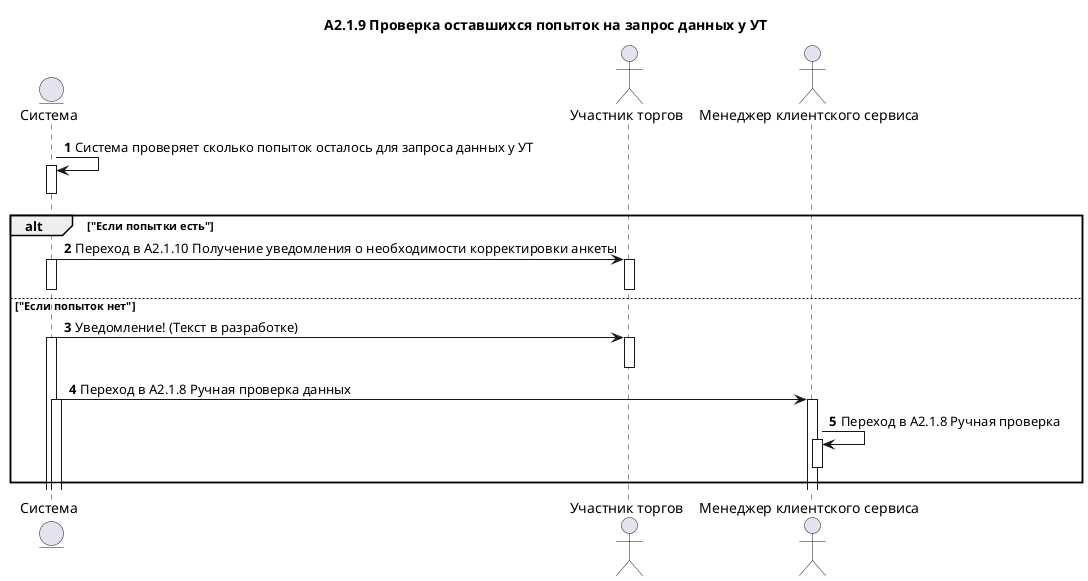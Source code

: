 @startuml

title "А2.1.9 Проверка оставшихся попыток на запрос данных у УТ"
entity "Система" as System
actor "Участник торгов" as User
actor "Менеджер клиентского сервиса" as CustomerServiceManager

autonumber

System->System:Система проверяет сколько попыток осталось для запроса данных у УТ
activate System
deactivate System

alt "Если попытки есть"
System->User:Переход в А2.1.10 Получение уведомления о необходимости корректировки анкеты
activate System
activate User
deactivate System
deactivate User

else "Если попыток нет"
System->User: Уведомление! (Текст в разработке)
activate System
activate User
deactivate User

System->CustomerServiceManager:Переход в А2.1.8 Ручная проверка данных
activate System
activate CustomerServiceManager

CustomerServiceManager->CustomerServiceManager:Переход в А2.1.8 Ручная проверка
activate CustomerServiceManager
deactivate CustomerServiceManager
end


@enduml